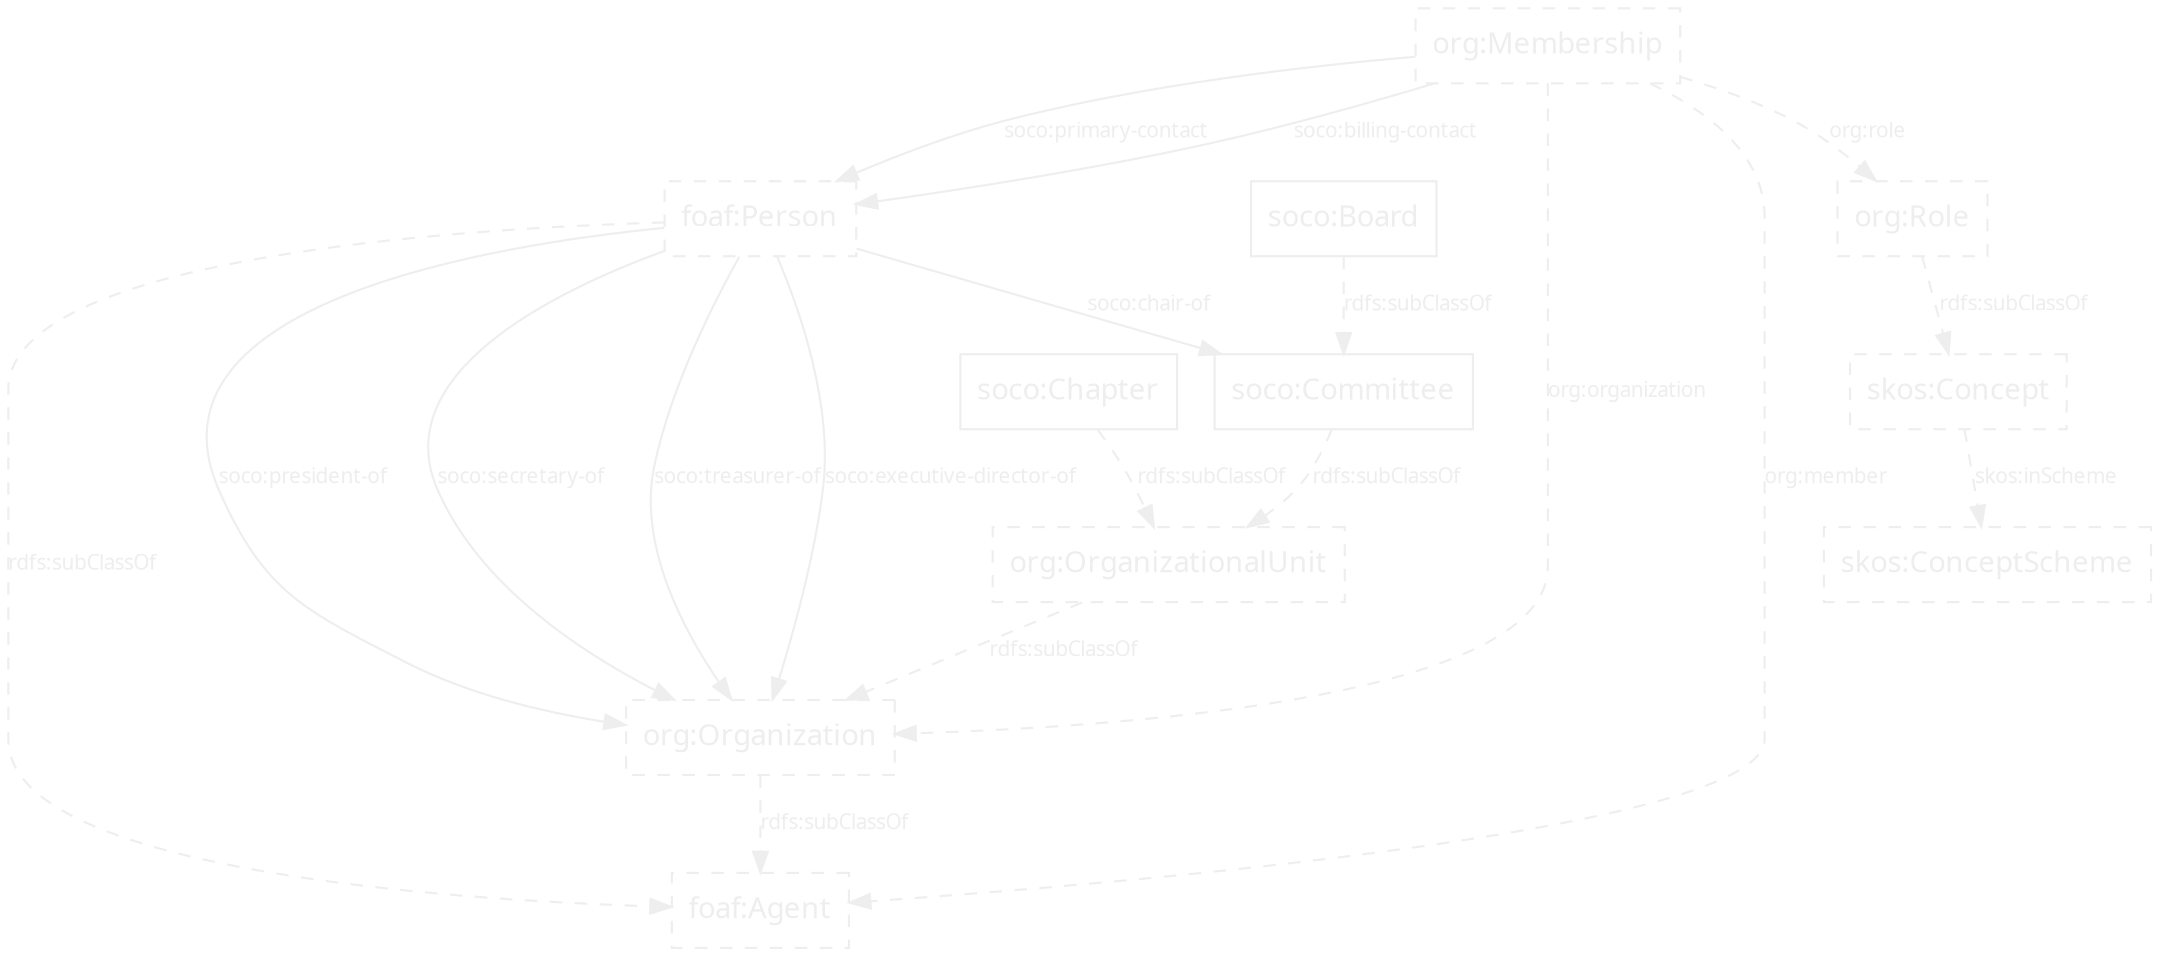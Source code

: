 digraph {
    graph [bgcolor=transparent];
    node [shape=box,color="#eeeeee",fontcolor="#eeeeee",fontname="Lucida Grande, Lucida Sans Unicode, sans-serif"];
    edge [color="#eeeeee",fontcolor="#eeeeee",fontname="Lucida Grande, Lucida Sans Unicode, sans-serif"];
    subgraph {
        node [style=dashed];
        foaf_Agent [label="foaf:Agent"];
        foaf_Person [label="foaf:Person"];
        org_Organization [label="org:Organization", style=dashed];
        org_OrganizationalUnit [label="org:OrganizationalUnit", style=dashed];
        org_Role [label="org:Role", style=dashed];
        org_Membership [label="org:Membership", style=dashed];
        skos_Concept [label="skos:Concept", style=dashed];
        skos_ConceptScheme [label="skos:ConceptScheme", style=dashed];
    }
    soco_Chapter [label="soco:Chapter"];
    soco_Committee [label="soco:Committee"];
    soco_Board [label="soco:Board"];
    
    subgraph {
        edge [fontsize=10,concentrate=true];
        
        subgraph {
            edge [label="rdfs:subClassOf", style=dashed];
            soco_Board -> soco_Committee -> org_OrganizationalUnit;
            soco_Chapter -> org_OrganizationalUnit;
            org_OrganizationalUnit -> org_Organization -> foaf_Agent;
            foaf_Person -> foaf_Agent;
            org_Role -> skos_Concept;
        }
        subgraph {
            edge [style=dashed];
            org_Membership -> org_Organization [label="org:organization"];
            org_Membership -> foaf_Agent [label="org:member"];
            org_Membership -> org_Role [label="org:role"];
            skos_Concept -> skos_ConceptScheme [label="skos:inScheme"];
        }
        org_Membership -> foaf_Person [label="soco:primary-contact"];
        org_Membership -> foaf_Person [label="soco:billing-contact"];
        foaf_Person -> soco_Committee [label="soco:chair-of"];
        foaf_Person -> org_Organization [label="soco:president-of"];
        foaf_Person -> org_Organization [label="soco:secretary-of"];
        foaf_Person -> org_Organization [label="soco:treasurer-of"];
        foaf_Person -> org_Organization [label="soco:executive-director-of"];
    }
}